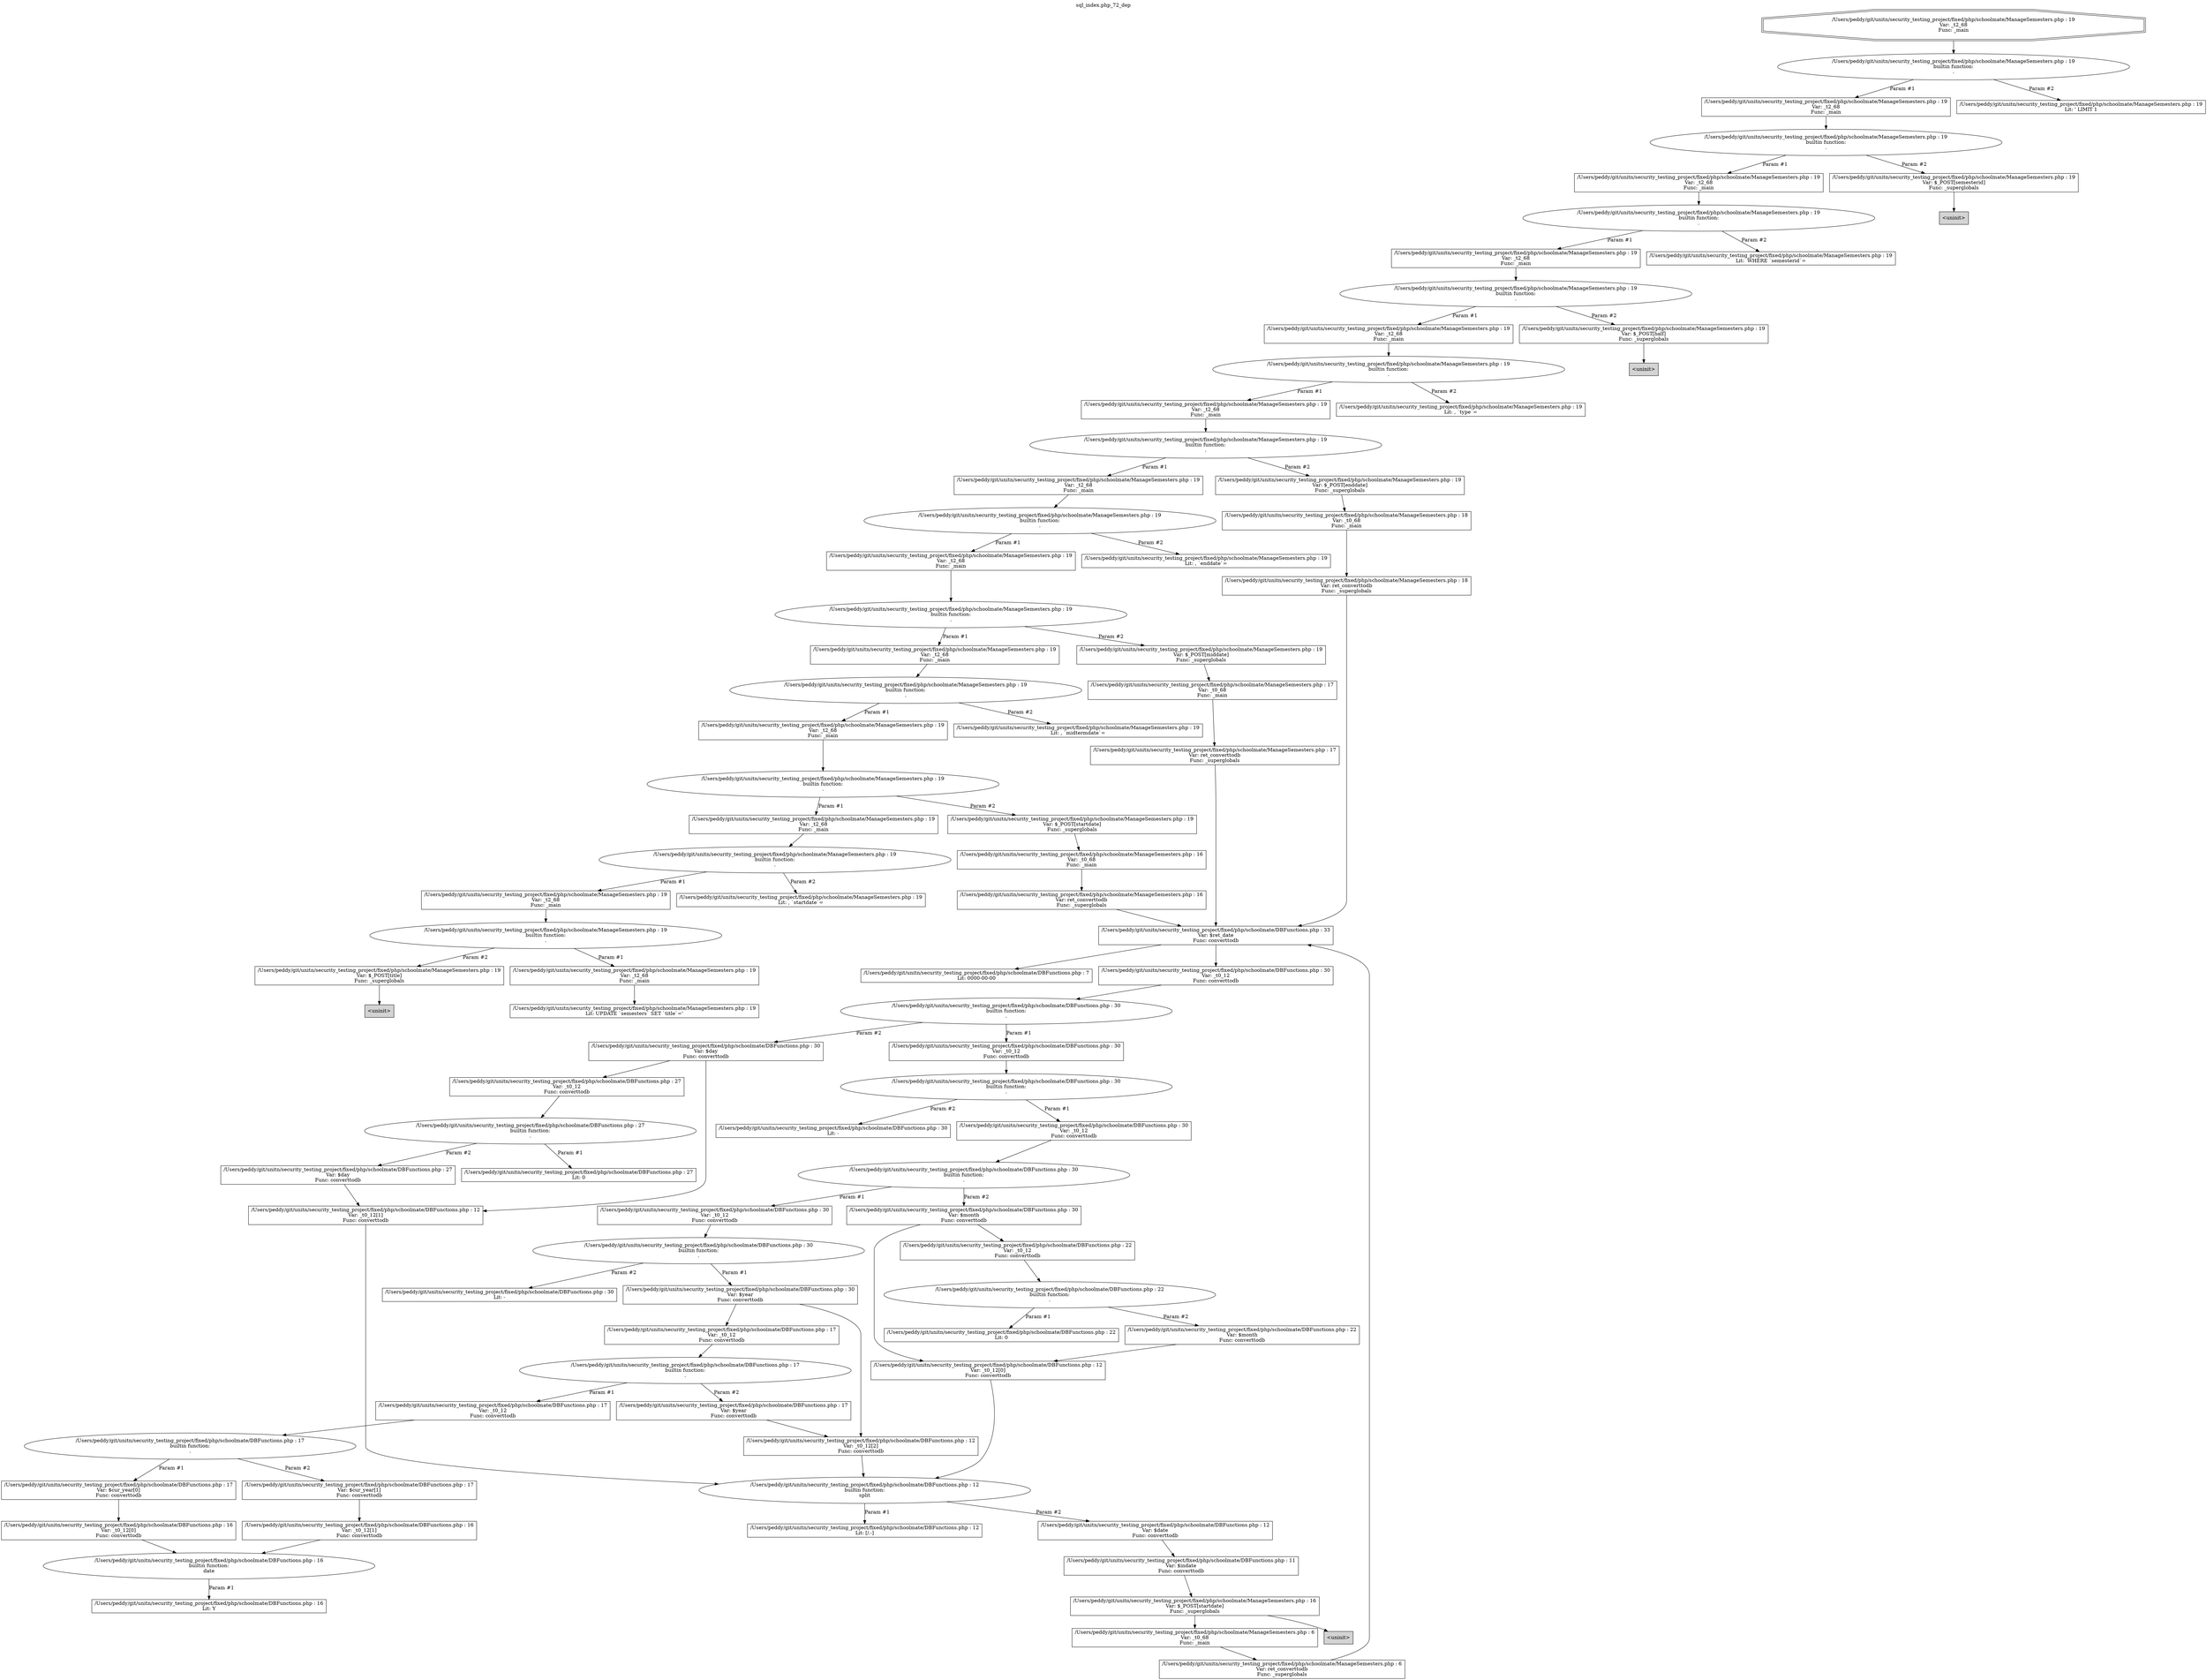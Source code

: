 digraph cfg {
  label="sql_index.php_72_dep";
  labelloc=t;
  n1 [shape=doubleoctagon, label="/Users/peddy/git/unitn/security_testing_project/fixed/php/schoolmate/ManageSemesters.php : 19\nVar: _t2_68\nFunc: _main\n"];
  n2 [shape=ellipse, label="/Users/peddy/git/unitn/security_testing_project/fixed/php/schoolmate/ManageSemesters.php : 19\nbuiltin function:\n.\n"];
  n3 [shape=box, label="/Users/peddy/git/unitn/security_testing_project/fixed/php/schoolmate/ManageSemesters.php : 19\nVar: _t2_68\nFunc: _main\n"];
  n4 [shape=ellipse, label="/Users/peddy/git/unitn/security_testing_project/fixed/php/schoolmate/ManageSemesters.php : 19\nbuiltin function:\n.\n"];
  n5 [shape=box, label="/Users/peddy/git/unitn/security_testing_project/fixed/php/schoolmate/ManageSemesters.php : 19\nVar: _t2_68\nFunc: _main\n"];
  n6 [shape=ellipse, label="/Users/peddy/git/unitn/security_testing_project/fixed/php/schoolmate/ManageSemesters.php : 19\nbuiltin function:\n.\n"];
  n7 [shape=box, label="/Users/peddy/git/unitn/security_testing_project/fixed/php/schoolmate/ManageSemesters.php : 19\nVar: _t2_68\nFunc: _main\n"];
  n8 [shape=ellipse, label="/Users/peddy/git/unitn/security_testing_project/fixed/php/schoolmate/ManageSemesters.php : 19\nbuiltin function:\n.\n"];
  n9 [shape=box, label="/Users/peddy/git/unitn/security_testing_project/fixed/php/schoolmate/ManageSemesters.php : 19\nVar: _t2_68\nFunc: _main\n"];
  n10 [shape=ellipse, label="/Users/peddy/git/unitn/security_testing_project/fixed/php/schoolmate/ManageSemesters.php : 19\nbuiltin function:\n.\n"];
  n11 [shape=box, label="/Users/peddy/git/unitn/security_testing_project/fixed/php/schoolmate/ManageSemesters.php : 19\nVar: _t2_68\nFunc: _main\n"];
  n12 [shape=ellipse, label="/Users/peddy/git/unitn/security_testing_project/fixed/php/schoolmate/ManageSemesters.php : 19\nbuiltin function:\n.\n"];
  n13 [shape=box, label="/Users/peddy/git/unitn/security_testing_project/fixed/php/schoolmate/ManageSemesters.php : 19\nVar: _t2_68\nFunc: _main\n"];
  n14 [shape=ellipse, label="/Users/peddy/git/unitn/security_testing_project/fixed/php/schoolmate/ManageSemesters.php : 19\nbuiltin function:\n.\n"];
  n15 [shape=box, label="/Users/peddy/git/unitn/security_testing_project/fixed/php/schoolmate/ManageSemesters.php : 19\nVar: _t2_68\nFunc: _main\n"];
  n16 [shape=ellipse, label="/Users/peddy/git/unitn/security_testing_project/fixed/php/schoolmate/ManageSemesters.php : 19\nbuiltin function:\n.\n"];
  n17 [shape=box, label="/Users/peddy/git/unitn/security_testing_project/fixed/php/schoolmate/ManageSemesters.php : 19\nVar: _t2_68\nFunc: _main\n"];
  n18 [shape=ellipse, label="/Users/peddy/git/unitn/security_testing_project/fixed/php/schoolmate/ManageSemesters.php : 19\nbuiltin function:\n.\n"];
  n19 [shape=box, label="/Users/peddy/git/unitn/security_testing_project/fixed/php/schoolmate/ManageSemesters.php : 19\nVar: _t2_68\nFunc: _main\n"];
  n20 [shape=ellipse, label="/Users/peddy/git/unitn/security_testing_project/fixed/php/schoolmate/ManageSemesters.php : 19\nbuiltin function:\n.\n"];
  n21 [shape=box, label="/Users/peddy/git/unitn/security_testing_project/fixed/php/schoolmate/ManageSemesters.php : 19\nVar: _t2_68\nFunc: _main\n"];
  n22 [shape=ellipse, label="/Users/peddy/git/unitn/security_testing_project/fixed/php/schoolmate/ManageSemesters.php : 19\nbuiltin function:\n.\n"];
  n23 [shape=box, label="/Users/peddy/git/unitn/security_testing_project/fixed/php/schoolmate/ManageSemesters.php : 19\nVar: _t2_68\nFunc: _main\n"];
  n24 [shape=ellipse, label="/Users/peddy/git/unitn/security_testing_project/fixed/php/schoolmate/ManageSemesters.php : 19\nbuiltin function:\n.\n"];
  n25 [shape=box, label="/Users/peddy/git/unitn/security_testing_project/fixed/php/schoolmate/ManageSemesters.php : 19\nVar: _t2_68\nFunc: _main\n"];
  n26 [shape=box, label="/Users/peddy/git/unitn/security_testing_project/fixed/php/schoolmate/ManageSemesters.php : 19\nLit: UPDATE `semesters` SET `title`='\n"];
  n27 [shape=box, label="/Users/peddy/git/unitn/security_testing_project/fixed/php/schoolmate/ManageSemesters.php : 19\nVar: $_POST[title]\nFunc: _superglobals\n"];
  n28 [shape=box, label="<uninit>",style=filled];
  n29 [shape=box, label="/Users/peddy/git/unitn/security_testing_project/fixed/php/schoolmate/ManageSemesters.php : 19\nLit: , `startdate`=\n"];
  n30 [shape=box, label="/Users/peddy/git/unitn/security_testing_project/fixed/php/schoolmate/ManageSemesters.php : 19\nVar: $_POST[startdate]\nFunc: _superglobals\n"];
  n31 [shape=box, label="/Users/peddy/git/unitn/security_testing_project/fixed/php/schoolmate/ManageSemesters.php : 16\nVar: _t0_68\nFunc: _main\n"];
  n32 [shape=box, label="/Users/peddy/git/unitn/security_testing_project/fixed/php/schoolmate/ManageSemesters.php : 16\nVar: ret_converttodb\nFunc: _superglobals\n"];
  n33 [shape=box, label="/Users/peddy/git/unitn/security_testing_project/fixed/php/schoolmate/DBFunctions.php : 33\nVar: $ret_date\nFunc: converttodb\n"];
  n34 [shape=box, label="/Users/peddy/git/unitn/security_testing_project/fixed/php/schoolmate/DBFunctions.php : 7\nLit: 0000-00-00\n"];
  n35 [shape=box, label="/Users/peddy/git/unitn/security_testing_project/fixed/php/schoolmate/DBFunctions.php : 30\nVar: _t0_12\nFunc: converttodb\n"];
  n36 [shape=ellipse, label="/Users/peddy/git/unitn/security_testing_project/fixed/php/schoolmate/DBFunctions.php : 30\nbuiltin function:\n.\n"];
  n37 [shape=box, label="/Users/peddy/git/unitn/security_testing_project/fixed/php/schoolmate/DBFunctions.php : 30\nVar: _t0_12\nFunc: converttodb\n"];
  n38 [shape=ellipse, label="/Users/peddy/git/unitn/security_testing_project/fixed/php/schoolmate/DBFunctions.php : 30\nbuiltin function:\n.\n"];
  n39 [shape=box, label="/Users/peddy/git/unitn/security_testing_project/fixed/php/schoolmate/DBFunctions.php : 30\nVar: _t0_12\nFunc: converttodb\n"];
  n40 [shape=ellipse, label="/Users/peddy/git/unitn/security_testing_project/fixed/php/schoolmate/DBFunctions.php : 30\nbuiltin function:\n.\n"];
  n41 [shape=box, label="/Users/peddy/git/unitn/security_testing_project/fixed/php/schoolmate/DBFunctions.php : 30\nVar: _t0_12\nFunc: converttodb\n"];
  n42 [shape=ellipse, label="/Users/peddy/git/unitn/security_testing_project/fixed/php/schoolmate/DBFunctions.php : 30\nbuiltin function:\n.\n"];
  n43 [shape=box, label="/Users/peddy/git/unitn/security_testing_project/fixed/php/schoolmate/DBFunctions.php : 30\nVar: $year\nFunc: converttodb\n"];
  n44 [shape=box, label="/Users/peddy/git/unitn/security_testing_project/fixed/php/schoolmate/DBFunctions.php : 12\nVar: _t0_12[2]\nFunc: converttodb\n"];
  n45 [shape=ellipse, label="/Users/peddy/git/unitn/security_testing_project/fixed/php/schoolmate/DBFunctions.php : 12\nbuiltin function:\nsplit\n"];
  n46 [shape=box, label="/Users/peddy/git/unitn/security_testing_project/fixed/php/schoolmate/DBFunctions.php : 12\nLit: [/.-]\n"];
  n47 [shape=box, label="/Users/peddy/git/unitn/security_testing_project/fixed/php/schoolmate/DBFunctions.php : 12\nVar: $date\nFunc: converttodb\n"];
  n48 [shape=box, label="/Users/peddy/git/unitn/security_testing_project/fixed/php/schoolmate/DBFunctions.php : 11\nVar: $indate\nFunc: converttodb\n"];
  n49 [shape=box, label="/Users/peddy/git/unitn/security_testing_project/fixed/php/schoolmate/ManageSemesters.php : 16\nVar: $_POST[startdate]\nFunc: _superglobals\n"];
  n50 [shape=box, label="/Users/peddy/git/unitn/security_testing_project/fixed/php/schoolmate/ManageSemesters.php : 6\nVar: _t0_68\nFunc: _main\n"];
  n51 [shape=box, label="/Users/peddy/git/unitn/security_testing_project/fixed/php/schoolmate/ManageSemesters.php : 6\nVar: ret_converttodb\nFunc: _superglobals\n"];
  n52 [shape=box, label="<uninit>",style=filled];
  n53 [shape=box, label="/Users/peddy/git/unitn/security_testing_project/fixed/php/schoolmate/DBFunctions.php : 17\nVar: _t0_12\nFunc: converttodb\n"];
  n54 [shape=ellipse, label="/Users/peddy/git/unitn/security_testing_project/fixed/php/schoolmate/DBFunctions.php : 17\nbuiltin function:\n.\n"];
  n55 [shape=box, label="/Users/peddy/git/unitn/security_testing_project/fixed/php/schoolmate/DBFunctions.php : 17\nVar: _t0_12\nFunc: converttodb\n"];
  n56 [shape=ellipse, label="/Users/peddy/git/unitn/security_testing_project/fixed/php/schoolmate/DBFunctions.php : 17\nbuiltin function:\n.\n"];
  n57 [shape=box, label="/Users/peddy/git/unitn/security_testing_project/fixed/php/schoolmate/DBFunctions.php : 17\nVar: $cur_year[0]\nFunc: converttodb\n"];
  n58 [shape=box, label="/Users/peddy/git/unitn/security_testing_project/fixed/php/schoolmate/DBFunctions.php : 16\nVar: _t0_12[0]\nFunc: converttodb\n"];
  n59 [shape=ellipse, label="/Users/peddy/git/unitn/security_testing_project/fixed/php/schoolmate/DBFunctions.php : 16\nbuiltin function:\ndate\n"];
  n60 [shape=box, label="/Users/peddy/git/unitn/security_testing_project/fixed/php/schoolmate/DBFunctions.php : 16\nLit: Y\n"];
  n61 [shape=box, label="/Users/peddy/git/unitn/security_testing_project/fixed/php/schoolmate/DBFunctions.php : 17\nVar: $cur_year[1]\nFunc: converttodb\n"];
  n62 [shape=box, label="/Users/peddy/git/unitn/security_testing_project/fixed/php/schoolmate/DBFunctions.php : 16\nVar: _t0_12[1]\nFunc: converttodb\n"];
  n63 [shape=box, label="/Users/peddy/git/unitn/security_testing_project/fixed/php/schoolmate/DBFunctions.php : 17\nVar: $year\nFunc: converttodb\n"];
  n64 [shape=box, label="/Users/peddy/git/unitn/security_testing_project/fixed/php/schoolmate/DBFunctions.php : 30\nLit: -\n"];
  n65 [shape=box, label="/Users/peddy/git/unitn/security_testing_project/fixed/php/schoolmate/DBFunctions.php : 30\nVar: $month\nFunc: converttodb\n"];
  n66 [shape=box, label="/Users/peddy/git/unitn/security_testing_project/fixed/php/schoolmate/DBFunctions.php : 22\nVar: _t0_12\nFunc: converttodb\n"];
  n67 [shape=ellipse, label="/Users/peddy/git/unitn/security_testing_project/fixed/php/schoolmate/DBFunctions.php : 22\nbuiltin function:\n.\n"];
  n68 [shape=box, label="/Users/peddy/git/unitn/security_testing_project/fixed/php/schoolmate/DBFunctions.php : 22\nLit: 0\n"];
  n69 [shape=box, label="/Users/peddy/git/unitn/security_testing_project/fixed/php/schoolmate/DBFunctions.php : 22\nVar: $month\nFunc: converttodb\n"];
  n70 [shape=box, label="/Users/peddy/git/unitn/security_testing_project/fixed/php/schoolmate/DBFunctions.php : 12\nVar: _t0_12[0]\nFunc: converttodb\n"];
  n71 [shape=box, label="/Users/peddy/git/unitn/security_testing_project/fixed/php/schoolmate/DBFunctions.php : 30\nLit: -\n"];
  n72 [shape=box, label="/Users/peddy/git/unitn/security_testing_project/fixed/php/schoolmate/DBFunctions.php : 30\nVar: $day\nFunc: converttodb\n"];
  n73 [shape=box, label="/Users/peddy/git/unitn/security_testing_project/fixed/php/schoolmate/DBFunctions.php : 12\nVar: _t0_12[1]\nFunc: converttodb\n"];
  n74 [shape=box, label="/Users/peddy/git/unitn/security_testing_project/fixed/php/schoolmate/DBFunctions.php : 27\nVar: _t0_12\nFunc: converttodb\n"];
  n75 [shape=ellipse, label="/Users/peddy/git/unitn/security_testing_project/fixed/php/schoolmate/DBFunctions.php : 27\nbuiltin function:\n.\n"];
  n76 [shape=box, label="/Users/peddy/git/unitn/security_testing_project/fixed/php/schoolmate/DBFunctions.php : 27\nLit: 0\n"];
  n77 [shape=box, label="/Users/peddy/git/unitn/security_testing_project/fixed/php/schoolmate/DBFunctions.php : 27\nVar: $day\nFunc: converttodb\n"];
  n78 [shape=box, label="/Users/peddy/git/unitn/security_testing_project/fixed/php/schoolmate/ManageSemesters.php : 19\nLit: , `midtermdate`=\n"];
  n79 [shape=box, label="/Users/peddy/git/unitn/security_testing_project/fixed/php/schoolmate/ManageSemesters.php : 19\nVar: $_POST[middate]\nFunc: _superglobals\n"];
  n80 [shape=box, label="/Users/peddy/git/unitn/security_testing_project/fixed/php/schoolmate/ManageSemesters.php : 17\nVar: _t0_68\nFunc: _main\n"];
  n81 [shape=box, label="/Users/peddy/git/unitn/security_testing_project/fixed/php/schoolmate/ManageSemesters.php : 17\nVar: ret_converttodb\nFunc: _superglobals\n"];
  n82 [shape=box, label="/Users/peddy/git/unitn/security_testing_project/fixed/php/schoolmate/ManageSemesters.php : 19\nLit: , `enddate`=\n"];
  n83 [shape=box, label="/Users/peddy/git/unitn/security_testing_project/fixed/php/schoolmate/ManageSemesters.php : 19\nVar: $_POST[enddate]\nFunc: _superglobals\n"];
  n84 [shape=box, label="/Users/peddy/git/unitn/security_testing_project/fixed/php/schoolmate/ManageSemesters.php : 18\nVar: _t0_68\nFunc: _main\n"];
  n85 [shape=box, label="/Users/peddy/git/unitn/security_testing_project/fixed/php/schoolmate/ManageSemesters.php : 18\nVar: ret_converttodb\nFunc: _superglobals\n"];
  n86 [shape=box, label="/Users/peddy/git/unitn/security_testing_project/fixed/php/schoolmate/ManageSemesters.php : 19\nLit: , `type`=\n"];
  n87 [shape=box, label="/Users/peddy/git/unitn/security_testing_project/fixed/php/schoolmate/ManageSemesters.php : 19\nVar: $_POST[half]\nFunc: _superglobals\n"];
  n88 [shape=box, label="<uninit>",style=filled];
  n89 [shape=box, label="/Users/peddy/git/unitn/security_testing_project/fixed/php/schoolmate/ManageSemesters.php : 19\nLit:  WHERE `semesterid`=\n"];
  n90 [shape=box, label="/Users/peddy/git/unitn/security_testing_project/fixed/php/schoolmate/ManageSemesters.php : 19\nVar: $_POST[semesterid]\nFunc: _superglobals\n"];
  n91 [shape=box, label="<uninit>",style=filled];
  n92 [shape=box, label="/Users/peddy/git/unitn/security_testing_project/fixed/php/schoolmate/ManageSemesters.php : 19\nLit: ' LIMIT 1\n"];
  n1 -> n2;
  n3 -> n4;
  n5 -> n6;
  n7 -> n8;
  n9 -> n10;
  n11 -> n12;
  n13 -> n14;
  n15 -> n16;
  n17 -> n18;
  n19 -> n20;
  n21 -> n22;
  n23 -> n24;
  n25 -> n26;
  n24 -> n25[label="Param #1"];
  n24 -> n27[label="Param #2"];
  n27 -> n28;
  n22 -> n23[label="Param #1"];
  n22 -> n29[label="Param #2"];
  n20 -> n21[label="Param #1"];
  n20 -> n30[label="Param #2"];
  n33 -> n34;
  n33 -> n35;
  n35 -> n36;
  n37 -> n38;
  n39 -> n40;
  n41 -> n42;
  n44 -> n45;
  n45 -> n46[label="Param #1"];
  n45 -> n47[label="Param #2"];
  n51 -> n33;
  n50 -> n51;
  n49 -> n50;
  n49 -> n52;
  n48 -> n49;
  n47 -> n48;
  n43 -> n44;
  n43 -> n53;
  n53 -> n54;
  n55 -> n56;
  n58 -> n59;
  n59 -> n60[label="Param #1"];
  n57 -> n58;
  n56 -> n57[label="Param #1"];
  n56 -> n61[label="Param #2"];
  n62 -> n59;
  n61 -> n62;
  n54 -> n55[label="Param #1"];
  n54 -> n63[label="Param #2"];
  n63 -> n44;
  n42 -> n43[label="Param #1"];
  n42 -> n64[label="Param #2"];
  n40 -> n41[label="Param #1"];
  n40 -> n65[label="Param #2"];
  n66 -> n67;
  n67 -> n68[label="Param #1"];
  n67 -> n69[label="Param #2"];
  n70 -> n45;
  n69 -> n70;
  n65 -> n66;
  n65 -> n70;
  n38 -> n39[label="Param #1"];
  n38 -> n71[label="Param #2"];
  n36 -> n37[label="Param #1"];
  n36 -> n72[label="Param #2"];
  n73 -> n45;
  n72 -> n73;
  n72 -> n74;
  n74 -> n75;
  n75 -> n76[label="Param #1"];
  n75 -> n77[label="Param #2"];
  n77 -> n73;
  n32 -> n33;
  n31 -> n32;
  n30 -> n31;
  n18 -> n19[label="Param #1"];
  n18 -> n78[label="Param #2"];
  n16 -> n17[label="Param #1"];
  n16 -> n79[label="Param #2"];
  n81 -> n33;
  n80 -> n81;
  n79 -> n80;
  n14 -> n15[label="Param #1"];
  n14 -> n82[label="Param #2"];
  n12 -> n13[label="Param #1"];
  n12 -> n83[label="Param #2"];
  n85 -> n33;
  n84 -> n85;
  n83 -> n84;
  n10 -> n11[label="Param #1"];
  n10 -> n86[label="Param #2"];
  n8 -> n9[label="Param #1"];
  n8 -> n87[label="Param #2"];
  n87 -> n88;
  n6 -> n7[label="Param #1"];
  n6 -> n89[label="Param #2"];
  n4 -> n5[label="Param #1"];
  n4 -> n90[label="Param #2"];
  n90 -> n91;
  n2 -> n3[label="Param #1"];
  n2 -> n92[label="Param #2"];
}

